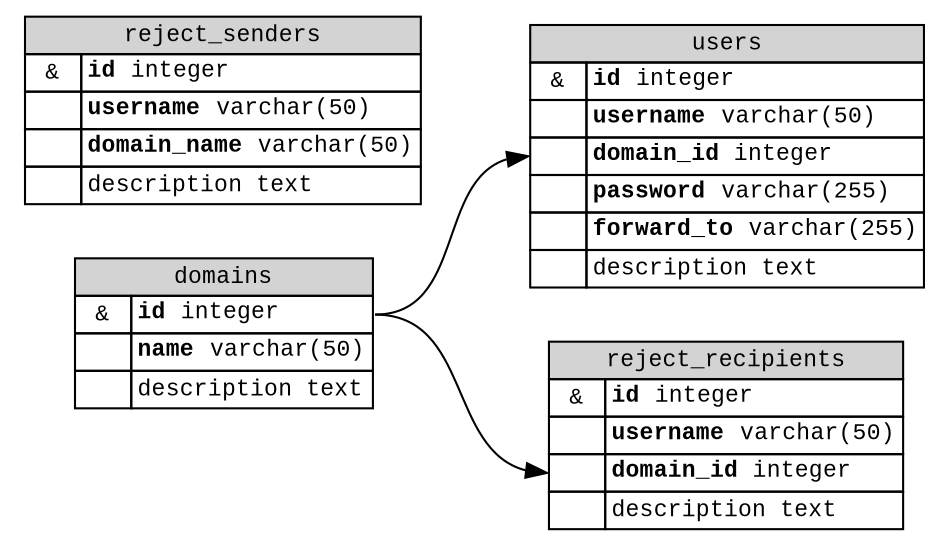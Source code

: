 digraph database {
node [
    fontsize = 11,
    fontname = "SFMono-Regular,Menlo,Monaco,Consolas,Liberation Mono,Courier New,Courier,monospace"
]
graph [
    rankdir = LR,
    overlap = false,
    splines = true
];

"domains" [
    label = <<table border="0" cellborder="1" cellspacing="0">
                <tr><td bgcolor="lightgray" colspan="2">domains</td></tr>
                <tr>
                    <td>&nbsp;&amp;&nbsp;</td>
                    <td align="left" port="id"><b>id</b> integer</td>
                </tr>
                <tr>
                    <td></td>
                    <td align="left"><b>name</b> varchar(50)</td>
                </tr>
                <tr>
                    <td></td>
                    <td align="left">description text</td>
                </tr>
            </table>>
    shape = "none"
]
"users" [
    label = <<table border="0" cellborder="1" cellspacing="0">
                <tr><td bgcolor="lightgray" colspan="2">users</td></tr>
                <tr>
                    <td>&nbsp;&amp;&nbsp;</td>
                    <td align="left"><b>id</b> integer</td>
                </tr>
                <tr>
                    <td></td>
                    <td align="left"><b>username</b> varchar(50)</td>
                </tr>
                <tr>
                    <td port="domain_id"></td>
                    <td align="left"><b>domain_id</b> integer</td>
                </tr>
                <tr>
                    <td></td>
                    <td align="left"><b>password</b> varchar(255)</td>
                </tr>
                <tr>
                    <td></td>
                    <td align="left"><b>forward_to</b> varchar(255)</td>
                </tr>
                <tr>
                    <td></td>
                    <td align="left">description text</td>
                </tr>
            </table>>
    shape = "none"
]
"reject_senders" [
    label = <<table border="0" cellborder="1" cellspacing="0">
                <tr><td bgcolor="lightgray" colspan="2">reject_senders</td></tr>
                <tr>
                    <td>&nbsp;&amp;&nbsp;</td>
                    <td align="left"><b>id</b> integer</td>
                </tr>
                <tr>
                    <td></td>
                    <td align="left"><b>username</b> varchar(50)</td>
                </tr>
                <tr>
                    <td></td>
                    <td align="left"><b>domain_name</b> varchar(50)</td>
                </tr>
                <tr>
                    <td></td>
                    <td align="left">description text</td>
                </tr>
            </table>>
    shape = "none"
]
"reject_recipients" [
    label = <<table border="0" cellborder="1" cellspacing="0">
                <tr><td bgcolor="lightgray" colspan="2">reject_recipients</td></tr>
                <tr>
                    <td>&nbsp;&amp;&nbsp;</td>
                    <td align="left"><b>id</b> integer</td>
                </tr>
                <tr>
                    <td></td>
                    <td align="left"><b>username</b> varchar(50)</td>
                </tr>
                <tr>
                    <td port="domain_id"></td>
                    <td align="left"><b>domain_id</b> integer</td>
                </tr>
                <tr>
                    <td></td>
                    <td align="left">description text</td>
                </tr>
            </table>>
    shape = "none"
]

"domains":id -> "users":domain_id;
"domains":id -> "reject_recipients":domain_id;
}
